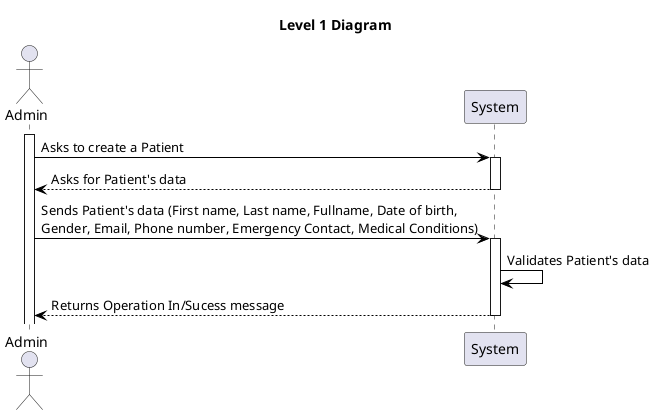 @startuml level_1

title Level 1 Diagram

hide empty members
'skinparam Linetype ortho

skinparam class {
    BackgroundColor<<valueObject>> #D6EAF8
    BackgroundColor<<root>> #FDEBD0
    BackgroundColor<<service>> #D1F2EB
    BackgroundColor #FEF9E7
    ArrowColor Black
}

skinparam package {
    BackgroundColor #EBF5FB
}

actor Admin as A

activate A
A -> System: Asks to create a Patient
activate System
System --> A: Asks for Patient's data
deactivate System
A -> System: Sends Patient's data (First name, Last name, Fullname, Date of birth, \nGender, Email, Phone number, Emergency Contact, Medical Conditions)
activate System
System -> System: Validates Patient's data
System --> A: Returns Operation In/Sucess message
deactivate System

@enduml

@enduml